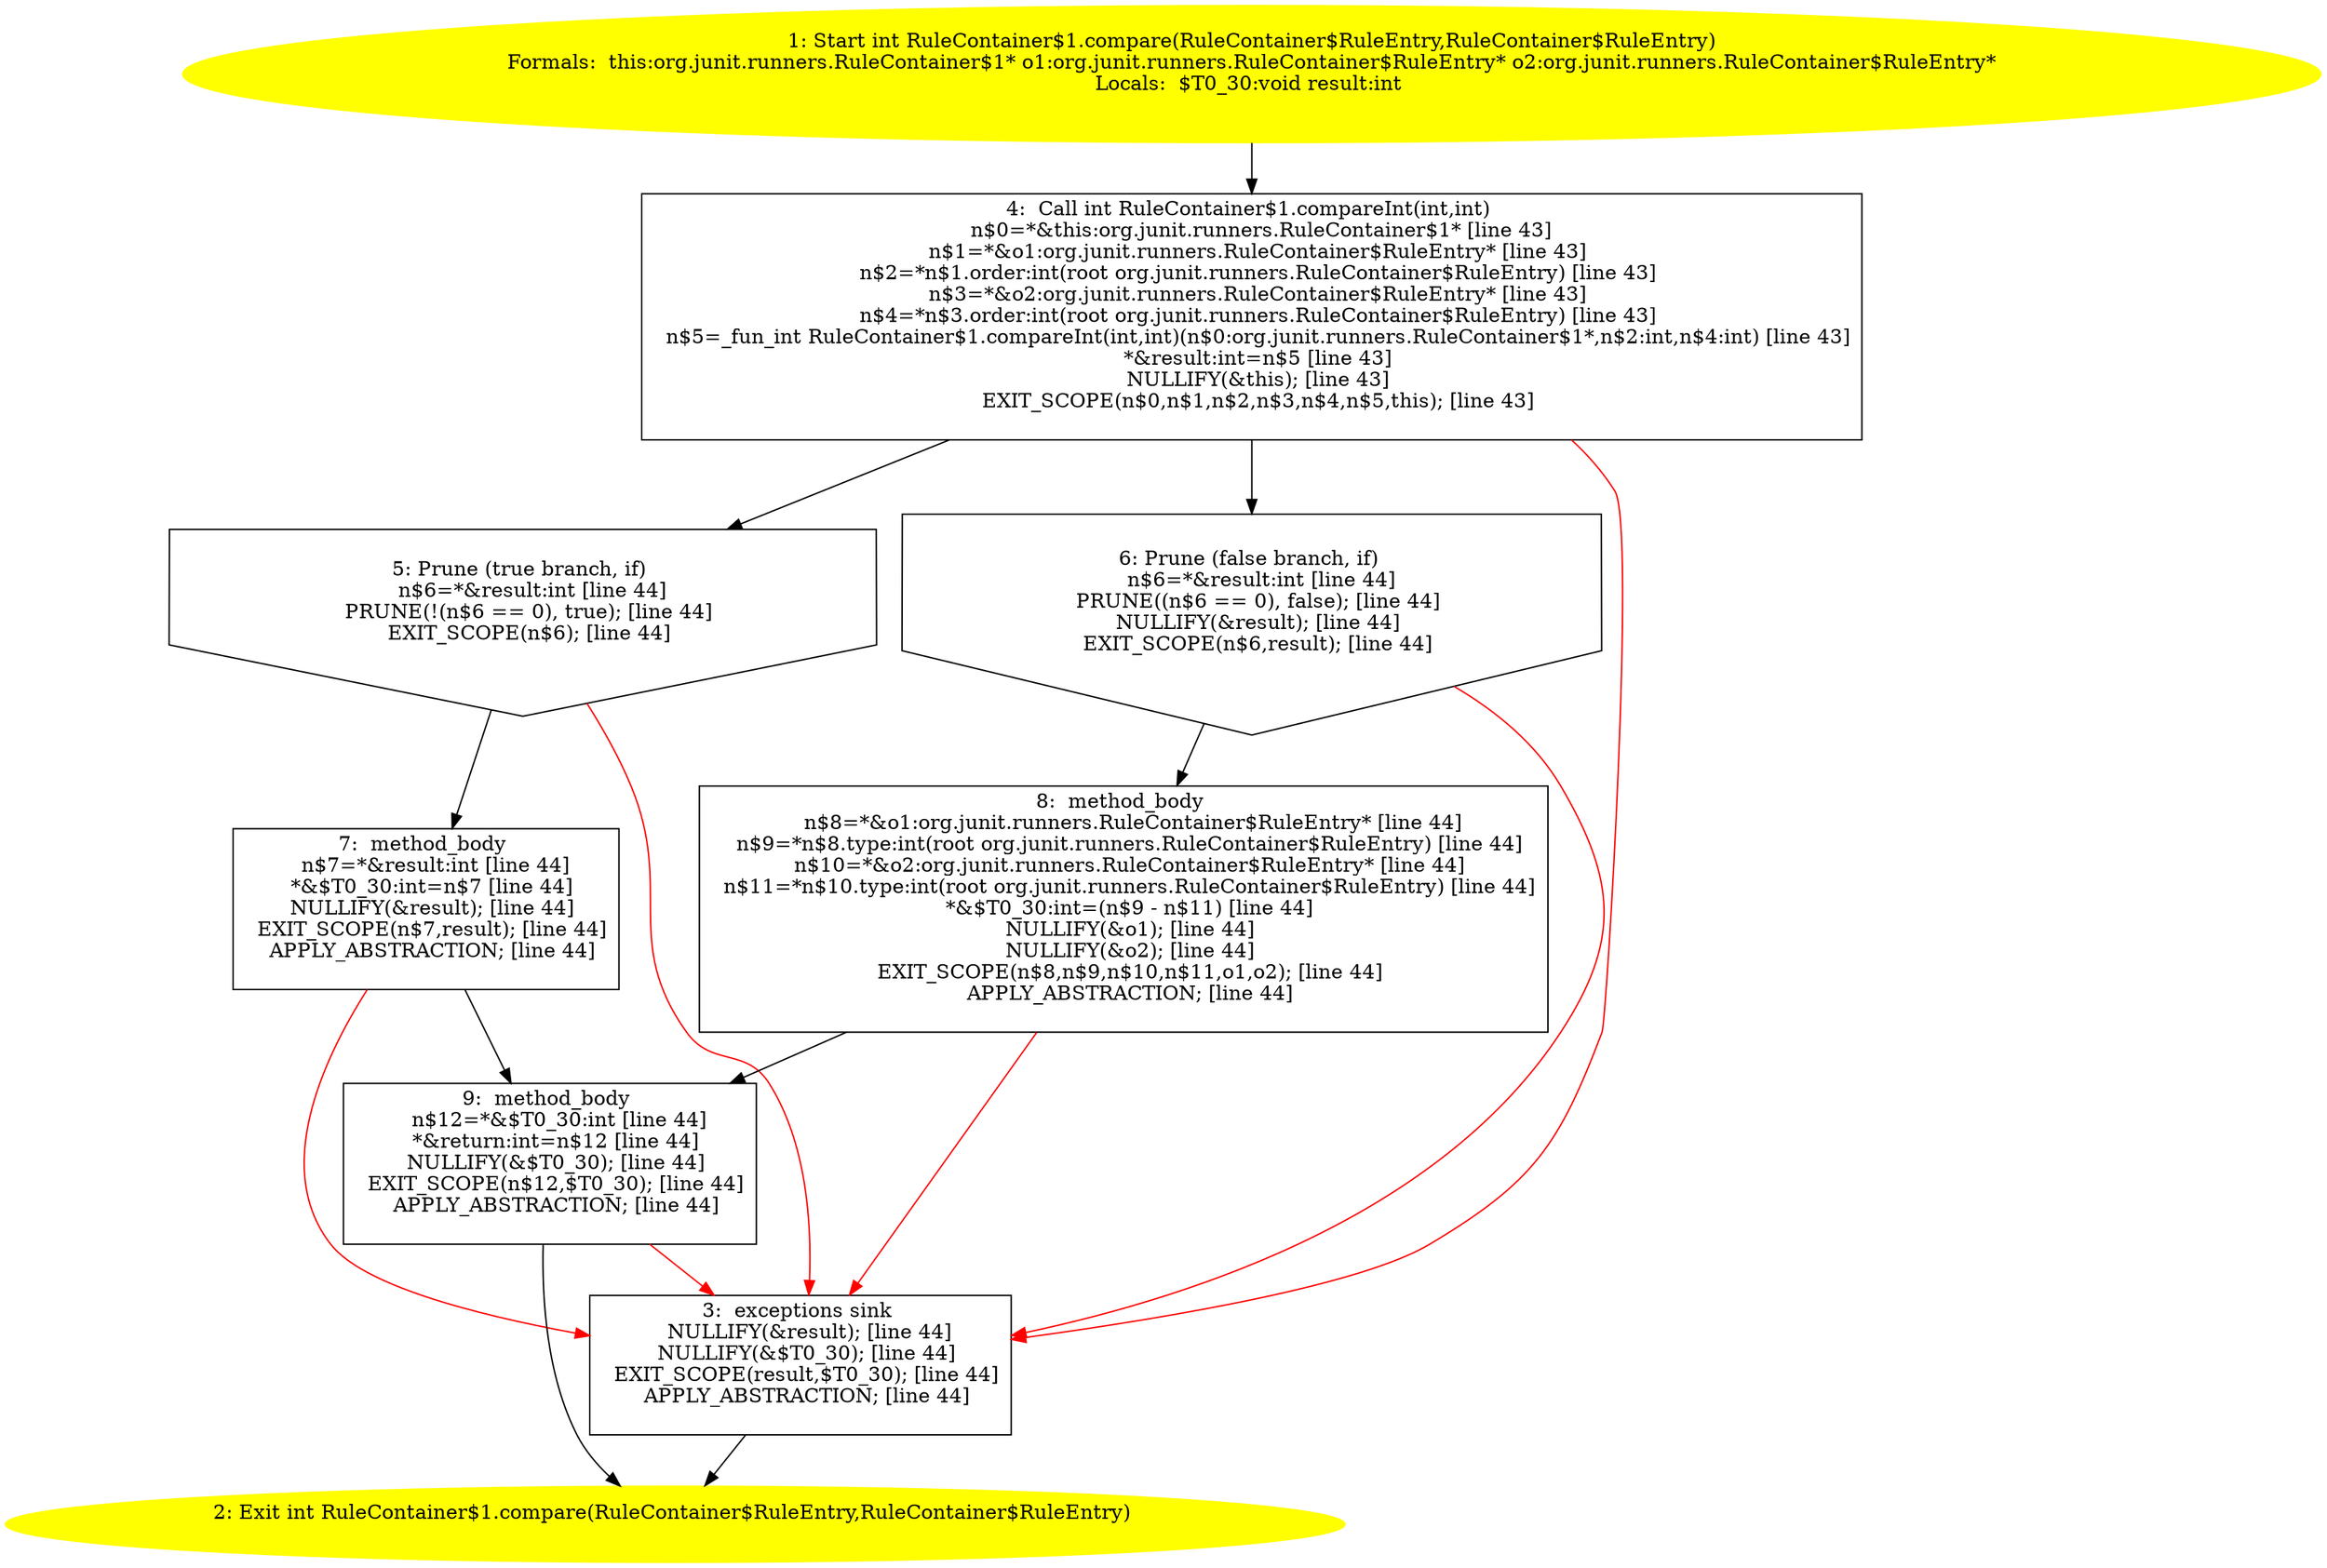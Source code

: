 /* @generated */
digraph cfg {
"org.junit.runners.RuleContainer$1.compare(org.junit.runners.RuleContainer$RuleEntry,org.junit.runner.78878151cb8d1577643f24f966fc77d6_1" [label="1: Start int RuleContainer$1.compare(RuleContainer$RuleEntry,RuleContainer$RuleEntry)\nFormals:  this:org.junit.runners.RuleContainer$1* o1:org.junit.runners.RuleContainer$RuleEntry* o2:org.junit.runners.RuleContainer$RuleEntry*\nLocals:  $T0_30:void result:int \n  " color=yellow style=filled]
	

	 "org.junit.runners.RuleContainer$1.compare(org.junit.runners.RuleContainer$RuleEntry,org.junit.runner.78878151cb8d1577643f24f966fc77d6_1" -> "org.junit.runners.RuleContainer$1.compare(org.junit.runners.RuleContainer$RuleEntry,org.junit.runner.78878151cb8d1577643f24f966fc77d6_4" ;
"org.junit.runners.RuleContainer$1.compare(org.junit.runners.RuleContainer$RuleEntry,org.junit.runner.78878151cb8d1577643f24f966fc77d6_2" [label="2: Exit int RuleContainer$1.compare(RuleContainer$RuleEntry,RuleContainer$RuleEntry) \n  " color=yellow style=filled]
	

"org.junit.runners.RuleContainer$1.compare(org.junit.runners.RuleContainer$RuleEntry,org.junit.runner.78878151cb8d1577643f24f966fc77d6_3" [label="3:  exceptions sink \n   NULLIFY(&result); [line 44]\n  NULLIFY(&$T0_30); [line 44]\n  EXIT_SCOPE(result,$T0_30); [line 44]\n  APPLY_ABSTRACTION; [line 44]\n " shape="box"]
	

	 "org.junit.runners.RuleContainer$1.compare(org.junit.runners.RuleContainer$RuleEntry,org.junit.runner.78878151cb8d1577643f24f966fc77d6_3" -> "org.junit.runners.RuleContainer$1.compare(org.junit.runners.RuleContainer$RuleEntry,org.junit.runner.78878151cb8d1577643f24f966fc77d6_2" ;
"org.junit.runners.RuleContainer$1.compare(org.junit.runners.RuleContainer$RuleEntry,org.junit.runner.78878151cb8d1577643f24f966fc77d6_4" [label="4:  Call int RuleContainer$1.compareInt(int,int) \n   n$0=*&this:org.junit.runners.RuleContainer$1* [line 43]\n  n$1=*&o1:org.junit.runners.RuleContainer$RuleEntry* [line 43]\n  n$2=*n$1.order:int(root org.junit.runners.RuleContainer$RuleEntry) [line 43]\n  n$3=*&o2:org.junit.runners.RuleContainer$RuleEntry* [line 43]\n  n$4=*n$3.order:int(root org.junit.runners.RuleContainer$RuleEntry) [line 43]\n  n$5=_fun_int RuleContainer$1.compareInt(int,int)(n$0:org.junit.runners.RuleContainer$1*,n$2:int,n$4:int) [line 43]\n  *&result:int=n$5 [line 43]\n  NULLIFY(&this); [line 43]\n  EXIT_SCOPE(n$0,n$1,n$2,n$3,n$4,n$5,this); [line 43]\n " shape="box"]
	

	 "org.junit.runners.RuleContainer$1.compare(org.junit.runners.RuleContainer$RuleEntry,org.junit.runner.78878151cb8d1577643f24f966fc77d6_4" -> "org.junit.runners.RuleContainer$1.compare(org.junit.runners.RuleContainer$RuleEntry,org.junit.runner.78878151cb8d1577643f24f966fc77d6_5" ;
	 "org.junit.runners.RuleContainer$1.compare(org.junit.runners.RuleContainer$RuleEntry,org.junit.runner.78878151cb8d1577643f24f966fc77d6_4" -> "org.junit.runners.RuleContainer$1.compare(org.junit.runners.RuleContainer$RuleEntry,org.junit.runner.78878151cb8d1577643f24f966fc77d6_6" ;
	 "org.junit.runners.RuleContainer$1.compare(org.junit.runners.RuleContainer$RuleEntry,org.junit.runner.78878151cb8d1577643f24f966fc77d6_4" -> "org.junit.runners.RuleContainer$1.compare(org.junit.runners.RuleContainer$RuleEntry,org.junit.runner.78878151cb8d1577643f24f966fc77d6_3" [color="red" ];
"org.junit.runners.RuleContainer$1.compare(org.junit.runners.RuleContainer$RuleEntry,org.junit.runner.78878151cb8d1577643f24f966fc77d6_5" [label="5: Prune (true branch, if) \n   n$6=*&result:int [line 44]\n  PRUNE(!(n$6 == 0), true); [line 44]\n  EXIT_SCOPE(n$6); [line 44]\n " shape="invhouse"]
	

	 "org.junit.runners.RuleContainer$1.compare(org.junit.runners.RuleContainer$RuleEntry,org.junit.runner.78878151cb8d1577643f24f966fc77d6_5" -> "org.junit.runners.RuleContainer$1.compare(org.junit.runners.RuleContainer$RuleEntry,org.junit.runner.78878151cb8d1577643f24f966fc77d6_7" ;
	 "org.junit.runners.RuleContainer$1.compare(org.junit.runners.RuleContainer$RuleEntry,org.junit.runner.78878151cb8d1577643f24f966fc77d6_5" -> "org.junit.runners.RuleContainer$1.compare(org.junit.runners.RuleContainer$RuleEntry,org.junit.runner.78878151cb8d1577643f24f966fc77d6_3" [color="red" ];
"org.junit.runners.RuleContainer$1.compare(org.junit.runners.RuleContainer$RuleEntry,org.junit.runner.78878151cb8d1577643f24f966fc77d6_6" [label="6: Prune (false branch, if) \n   n$6=*&result:int [line 44]\n  PRUNE((n$6 == 0), false); [line 44]\n  NULLIFY(&result); [line 44]\n  EXIT_SCOPE(n$6,result); [line 44]\n " shape="invhouse"]
	

	 "org.junit.runners.RuleContainer$1.compare(org.junit.runners.RuleContainer$RuleEntry,org.junit.runner.78878151cb8d1577643f24f966fc77d6_6" -> "org.junit.runners.RuleContainer$1.compare(org.junit.runners.RuleContainer$RuleEntry,org.junit.runner.78878151cb8d1577643f24f966fc77d6_8" ;
	 "org.junit.runners.RuleContainer$1.compare(org.junit.runners.RuleContainer$RuleEntry,org.junit.runner.78878151cb8d1577643f24f966fc77d6_6" -> "org.junit.runners.RuleContainer$1.compare(org.junit.runners.RuleContainer$RuleEntry,org.junit.runner.78878151cb8d1577643f24f966fc77d6_3" [color="red" ];
"org.junit.runners.RuleContainer$1.compare(org.junit.runners.RuleContainer$RuleEntry,org.junit.runner.78878151cb8d1577643f24f966fc77d6_7" [label="7:  method_body \n   n$7=*&result:int [line 44]\n  *&$T0_30:int=n$7 [line 44]\n  NULLIFY(&result); [line 44]\n  EXIT_SCOPE(n$7,result); [line 44]\n  APPLY_ABSTRACTION; [line 44]\n " shape="box"]
	

	 "org.junit.runners.RuleContainer$1.compare(org.junit.runners.RuleContainer$RuleEntry,org.junit.runner.78878151cb8d1577643f24f966fc77d6_7" -> "org.junit.runners.RuleContainer$1.compare(org.junit.runners.RuleContainer$RuleEntry,org.junit.runner.78878151cb8d1577643f24f966fc77d6_9" ;
	 "org.junit.runners.RuleContainer$1.compare(org.junit.runners.RuleContainer$RuleEntry,org.junit.runner.78878151cb8d1577643f24f966fc77d6_7" -> "org.junit.runners.RuleContainer$1.compare(org.junit.runners.RuleContainer$RuleEntry,org.junit.runner.78878151cb8d1577643f24f966fc77d6_3" [color="red" ];
"org.junit.runners.RuleContainer$1.compare(org.junit.runners.RuleContainer$RuleEntry,org.junit.runner.78878151cb8d1577643f24f966fc77d6_8" [label="8:  method_body \n   n$8=*&o1:org.junit.runners.RuleContainer$RuleEntry* [line 44]\n  n$9=*n$8.type:int(root org.junit.runners.RuleContainer$RuleEntry) [line 44]\n  n$10=*&o2:org.junit.runners.RuleContainer$RuleEntry* [line 44]\n  n$11=*n$10.type:int(root org.junit.runners.RuleContainer$RuleEntry) [line 44]\n  *&$T0_30:int=(n$9 - n$11) [line 44]\n  NULLIFY(&o1); [line 44]\n  NULLIFY(&o2); [line 44]\n  EXIT_SCOPE(n$8,n$9,n$10,n$11,o1,o2); [line 44]\n  APPLY_ABSTRACTION; [line 44]\n " shape="box"]
	

	 "org.junit.runners.RuleContainer$1.compare(org.junit.runners.RuleContainer$RuleEntry,org.junit.runner.78878151cb8d1577643f24f966fc77d6_8" -> "org.junit.runners.RuleContainer$1.compare(org.junit.runners.RuleContainer$RuleEntry,org.junit.runner.78878151cb8d1577643f24f966fc77d6_9" ;
	 "org.junit.runners.RuleContainer$1.compare(org.junit.runners.RuleContainer$RuleEntry,org.junit.runner.78878151cb8d1577643f24f966fc77d6_8" -> "org.junit.runners.RuleContainer$1.compare(org.junit.runners.RuleContainer$RuleEntry,org.junit.runner.78878151cb8d1577643f24f966fc77d6_3" [color="red" ];
"org.junit.runners.RuleContainer$1.compare(org.junit.runners.RuleContainer$RuleEntry,org.junit.runner.78878151cb8d1577643f24f966fc77d6_9" [label="9:  method_body \n   n$12=*&$T0_30:int [line 44]\n  *&return:int=n$12 [line 44]\n  NULLIFY(&$T0_30); [line 44]\n  EXIT_SCOPE(n$12,$T0_30); [line 44]\n  APPLY_ABSTRACTION; [line 44]\n " shape="box"]
	

	 "org.junit.runners.RuleContainer$1.compare(org.junit.runners.RuleContainer$RuleEntry,org.junit.runner.78878151cb8d1577643f24f966fc77d6_9" -> "org.junit.runners.RuleContainer$1.compare(org.junit.runners.RuleContainer$RuleEntry,org.junit.runner.78878151cb8d1577643f24f966fc77d6_2" ;
	 "org.junit.runners.RuleContainer$1.compare(org.junit.runners.RuleContainer$RuleEntry,org.junit.runner.78878151cb8d1577643f24f966fc77d6_9" -> "org.junit.runners.RuleContainer$1.compare(org.junit.runners.RuleContainer$RuleEntry,org.junit.runner.78878151cb8d1577643f24f966fc77d6_3" [color="red" ];
}
